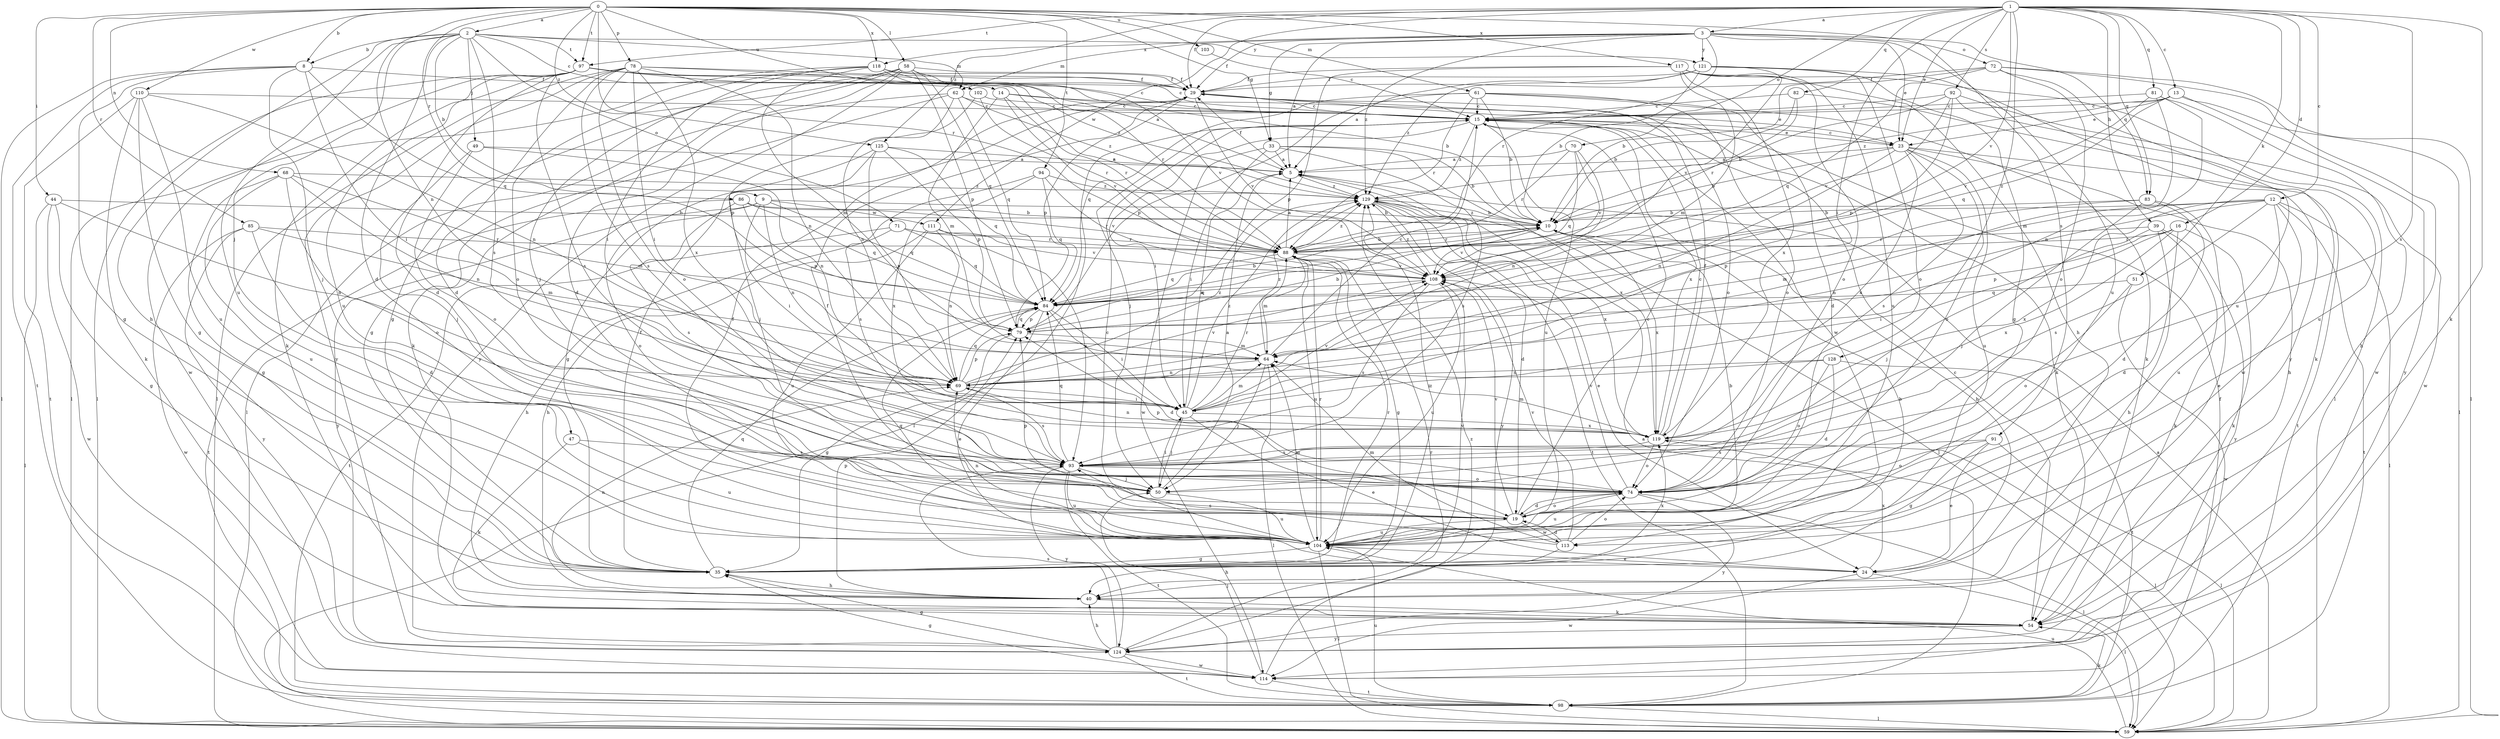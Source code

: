 strict digraph  {
0;
1;
2;
3;
5;
8;
9;
10;
12;
13;
14;
15;
16;
19;
23;
24;
29;
33;
35;
39;
40;
44;
45;
47;
49;
50;
51;
54;
58;
59;
61;
62;
64;
68;
69;
70;
71;
72;
74;
78;
79;
81;
82;
83;
84;
85;
86;
88;
91;
92;
93;
94;
97;
98;
102;
103;
104;
108;
110;
111;
113;
114;
117;
118;
119;
121;
124;
125;
128;
129;
0 -> 2  [label=a];
0 -> 8  [label=b];
0 -> 33  [label=g];
0 -> 44  [label=i];
0 -> 58  [label=l];
0 -> 61  [label=m];
0 -> 68  [label=n];
0 -> 69  [label=n];
0 -> 78  [label=p];
0 -> 85  [label=r];
0 -> 86  [label=r];
0 -> 88  [label=r];
0 -> 91  [label=s];
0 -> 94  [label=t];
0 -> 97  [label=t];
0 -> 102  [label=u];
0 -> 103  [label=u];
0 -> 110  [label=w];
0 -> 117  [label=x];
0 -> 118  [label=x];
0 -> 125  [label=z];
1 -> 3  [label=a];
1 -> 12  [label=c];
1 -> 13  [label=c];
1 -> 16  [label=d];
1 -> 23  [label=e];
1 -> 29  [label=f];
1 -> 39  [label=h];
1 -> 45  [label=i];
1 -> 51  [label=k];
1 -> 54  [label=k];
1 -> 70  [label=o];
1 -> 81  [label=q];
1 -> 82  [label=q];
1 -> 83  [label=q];
1 -> 92  [label=s];
1 -> 93  [label=s];
1 -> 97  [label=t];
1 -> 108  [label=v];
1 -> 111  [label=w];
1 -> 125  [label=z];
1 -> 128  [label=z];
2 -> 8  [label=b];
2 -> 9  [label=b];
2 -> 14  [label=c];
2 -> 19  [label=d];
2 -> 40  [label=h];
2 -> 47  [label=j];
2 -> 49  [label=j];
2 -> 62  [label=m];
2 -> 71  [label=o];
2 -> 93  [label=s];
2 -> 97  [label=t];
2 -> 104  [label=u];
2 -> 121  [label=y];
3 -> 5  [label=a];
3 -> 23  [label=e];
3 -> 29  [label=f];
3 -> 33  [label=g];
3 -> 62  [label=m];
3 -> 72  [label=o];
3 -> 83  [label=q];
3 -> 88  [label=r];
3 -> 104  [label=u];
3 -> 118  [label=x];
3 -> 121  [label=y];
3 -> 129  [label=z];
5 -> 29  [label=f];
5 -> 59  [label=l];
5 -> 129  [label=z];
8 -> 29  [label=f];
8 -> 35  [label=g];
8 -> 45  [label=i];
8 -> 50  [label=j];
8 -> 59  [label=l];
8 -> 84  [label=q];
8 -> 98  [label=t];
9 -> 10  [label=b];
9 -> 45  [label=i];
9 -> 69  [label=n];
9 -> 74  [label=o];
9 -> 84  [label=q];
9 -> 111  [label=w];
9 -> 124  [label=y];
10 -> 88  [label=r];
10 -> 108  [label=v];
10 -> 119  [label=x];
10 -> 129  [label=z];
12 -> 10  [label=b];
12 -> 59  [label=l];
12 -> 64  [label=m];
12 -> 69  [label=n];
12 -> 93  [label=s];
12 -> 98  [label=t];
12 -> 104  [label=u];
12 -> 113  [label=w];
12 -> 119  [label=x];
13 -> 15  [label=c];
13 -> 23  [label=e];
13 -> 59  [label=l];
13 -> 84  [label=q];
13 -> 124  [label=y];
13 -> 129  [label=z];
14 -> 15  [label=c];
14 -> 23  [label=e];
14 -> 64  [label=m];
14 -> 88  [label=r];
14 -> 108  [label=v];
15 -> 23  [label=e];
15 -> 45  [label=i];
15 -> 50  [label=j];
15 -> 54  [label=k];
15 -> 59  [label=l];
15 -> 104  [label=u];
15 -> 113  [label=w];
15 -> 119  [label=x];
15 -> 129  [label=z];
16 -> 19  [label=d];
16 -> 45  [label=i];
16 -> 54  [label=k];
16 -> 79  [label=p];
16 -> 88  [label=r];
16 -> 119  [label=x];
19 -> 15  [label=c];
19 -> 29  [label=f];
19 -> 74  [label=o];
19 -> 79  [label=p];
19 -> 104  [label=u];
19 -> 108  [label=v];
19 -> 113  [label=w];
23 -> 5  [label=a];
23 -> 10  [label=b];
23 -> 15  [label=c];
23 -> 40  [label=h];
23 -> 69  [label=n];
23 -> 74  [label=o];
23 -> 93  [label=s];
23 -> 98  [label=t];
23 -> 104  [label=u];
23 -> 119  [label=x];
24 -> 10  [label=b];
24 -> 59  [label=l];
24 -> 114  [label=w];
24 -> 119  [label=x];
29 -> 15  [label=c];
29 -> 74  [label=o];
29 -> 79  [label=p];
29 -> 108  [label=v];
33 -> 5  [label=a];
33 -> 10  [label=b];
33 -> 45  [label=i];
33 -> 93  [label=s];
33 -> 114  [label=w];
33 -> 119  [label=x];
35 -> 10  [label=b];
35 -> 29  [label=f];
35 -> 40  [label=h];
35 -> 84  [label=q];
35 -> 88  [label=r];
35 -> 108  [label=v];
35 -> 119  [label=x];
35 -> 129  [label=z];
39 -> 40  [label=h];
39 -> 50  [label=j];
39 -> 54  [label=k];
39 -> 88  [label=r];
39 -> 124  [label=y];
40 -> 54  [label=k];
40 -> 69  [label=n];
40 -> 79  [label=p];
44 -> 10  [label=b];
44 -> 35  [label=g];
44 -> 59  [label=l];
44 -> 69  [label=n];
44 -> 114  [label=w];
45 -> 5  [label=a];
45 -> 24  [label=e];
45 -> 50  [label=j];
45 -> 64  [label=m];
45 -> 88  [label=r];
45 -> 108  [label=v];
45 -> 119  [label=x];
45 -> 129  [label=z];
47 -> 54  [label=k];
47 -> 93  [label=s];
47 -> 104  [label=u];
49 -> 5  [label=a];
49 -> 50  [label=j];
49 -> 69  [label=n];
49 -> 74  [label=o];
50 -> 5  [label=a];
50 -> 45  [label=i];
50 -> 104  [label=u];
51 -> 74  [label=o];
51 -> 84  [label=q];
51 -> 114  [label=w];
54 -> 15  [label=c];
54 -> 124  [label=y];
58 -> 19  [label=d];
58 -> 29  [label=f];
58 -> 35  [label=g];
58 -> 50  [label=j];
58 -> 54  [label=k];
58 -> 79  [label=p];
58 -> 84  [label=q];
58 -> 108  [label=v];
58 -> 124  [label=y];
59 -> 5  [label=a];
59 -> 104  [label=u];
61 -> 10  [label=b];
61 -> 15  [label=c];
61 -> 19  [label=d];
61 -> 54  [label=k];
61 -> 74  [label=o];
61 -> 79  [label=p];
61 -> 84  [label=q];
61 -> 88  [label=r];
62 -> 15  [label=c];
62 -> 35  [label=g];
62 -> 59  [label=l];
62 -> 69  [label=n];
62 -> 84  [label=q];
62 -> 129  [label=z];
64 -> 15  [label=c];
64 -> 50  [label=j];
64 -> 59  [label=l];
64 -> 69  [label=n];
64 -> 129  [label=z];
68 -> 35  [label=g];
68 -> 64  [label=m];
68 -> 69  [label=n];
68 -> 74  [label=o];
68 -> 104  [label=u];
68 -> 129  [label=z];
69 -> 45  [label=i];
69 -> 79  [label=p];
69 -> 84  [label=q];
69 -> 93  [label=s];
69 -> 108  [label=v];
69 -> 129  [label=z];
70 -> 5  [label=a];
70 -> 69  [label=n];
70 -> 84  [label=q];
70 -> 88  [label=r];
70 -> 108  [label=v];
71 -> 40  [label=h];
71 -> 84  [label=q];
71 -> 88  [label=r];
71 -> 98  [label=t];
71 -> 108  [label=v];
72 -> 10  [label=b];
72 -> 29  [label=f];
72 -> 59  [label=l];
72 -> 74  [label=o];
72 -> 84  [label=q];
72 -> 104  [label=u];
72 -> 114  [label=w];
74 -> 19  [label=d];
74 -> 59  [label=l];
74 -> 79  [label=p];
74 -> 104  [label=u];
74 -> 108  [label=v];
74 -> 124  [label=y];
78 -> 5  [label=a];
78 -> 19  [label=d];
78 -> 29  [label=f];
78 -> 45  [label=i];
78 -> 59  [label=l];
78 -> 69  [label=n];
78 -> 74  [label=o];
78 -> 93  [label=s];
78 -> 119  [label=x];
78 -> 124  [label=y];
79 -> 10  [label=b];
79 -> 35  [label=g];
79 -> 64  [label=m];
79 -> 84  [label=q];
81 -> 15  [label=c];
81 -> 40  [label=h];
81 -> 64  [label=m];
81 -> 69  [label=n];
81 -> 108  [label=v];
82 -> 10  [label=b];
82 -> 15  [label=c];
82 -> 54  [label=k];
82 -> 88  [label=r];
83 -> 10  [label=b];
83 -> 19  [label=d];
83 -> 24  [label=e];
83 -> 50  [label=j];
83 -> 79  [label=p];
84 -> 10  [label=b];
84 -> 19  [label=d];
84 -> 24  [label=e];
84 -> 45  [label=i];
84 -> 79  [label=p];
85 -> 19  [label=d];
85 -> 64  [label=m];
85 -> 88  [label=r];
85 -> 114  [label=w];
85 -> 124  [label=y];
86 -> 10  [label=b];
86 -> 79  [label=p];
86 -> 84  [label=q];
86 -> 88  [label=r];
86 -> 93  [label=s];
86 -> 98  [label=t];
88 -> 5  [label=a];
88 -> 10  [label=b];
88 -> 35  [label=g];
88 -> 64  [label=m];
88 -> 84  [label=q];
88 -> 104  [label=u];
88 -> 108  [label=v];
88 -> 129  [label=z];
91 -> 24  [label=e];
91 -> 35  [label=g];
91 -> 59  [label=l];
91 -> 74  [label=o];
91 -> 93  [label=s];
92 -> 10  [label=b];
92 -> 15  [label=c];
92 -> 79  [label=p];
92 -> 104  [label=u];
92 -> 108  [label=v];
92 -> 114  [label=w];
93 -> 50  [label=j];
93 -> 74  [label=o];
93 -> 84  [label=q];
93 -> 98  [label=t];
93 -> 104  [label=u];
93 -> 124  [label=y];
94 -> 84  [label=q];
94 -> 93  [label=s];
94 -> 108  [label=v];
94 -> 119  [label=x];
94 -> 129  [label=z];
97 -> 15  [label=c];
97 -> 19  [label=d];
97 -> 29  [label=f];
97 -> 54  [label=k];
97 -> 59  [label=l];
97 -> 88  [label=r];
97 -> 93  [label=s];
97 -> 104  [label=u];
97 -> 114  [label=w];
97 -> 129  [label=z];
98 -> 5  [label=a];
98 -> 29  [label=f];
98 -> 54  [label=k];
98 -> 59  [label=l];
98 -> 104  [label=u];
102 -> 15  [label=c];
102 -> 79  [label=p];
102 -> 88  [label=r];
103 -> 15  [label=c];
104 -> 10  [label=b];
104 -> 15  [label=c];
104 -> 24  [label=e];
104 -> 29  [label=f];
104 -> 35  [label=g];
104 -> 59  [label=l];
104 -> 64  [label=m];
104 -> 69  [label=n];
104 -> 84  [label=q];
104 -> 88  [label=r];
108 -> 84  [label=q];
108 -> 93  [label=s];
108 -> 104  [label=u];
108 -> 129  [label=z];
110 -> 15  [label=c];
110 -> 35  [label=g];
110 -> 54  [label=k];
110 -> 69  [label=n];
110 -> 98  [label=t];
110 -> 104  [label=u];
111 -> 40  [label=h];
111 -> 69  [label=n];
111 -> 88  [label=r];
111 -> 93  [label=s];
111 -> 104  [label=u];
113 -> 19  [label=d];
113 -> 40  [label=h];
113 -> 64  [label=m];
113 -> 74  [label=o];
113 -> 93  [label=s];
113 -> 108  [label=v];
114 -> 35  [label=g];
114 -> 50  [label=j];
114 -> 98  [label=t];
114 -> 129  [label=z];
117 -> 29  [label=f];
117 -> 40  [label=h];
117 -> 59  [label=l];
117 -> 64  [label=m];
117 -> 74  [label=o];
117 -> 79  [label=p];
117 -> 104  [label=u];
117 -> 119  [label=x];
118 -> 10  [label=b];
118 -> 15  [label=c];
118 -> 29  [label=f];
118 -> 45  [label=i];
118 -> 59  [label=l];
118 -> 64  [label=m];
118 -> 74  [label=o];
118 -> 88  [label=r];
119 -> 15  [label=c];
119 -> 29  [label=f];
119 -> 59  [label=l];
119 -> 64  [label=m];
119 -> 69  [label=n];
119 -> 74  [label=o];
119 -> 93  [label=s];
121 -> 5  [label=a];
121 -> 10  [label=b];
121 -> 29  [label=f];
121 -> 35  [label=g];
121 -> 74  [label=o];
121 -> 108  [label=v];
121 -> 124  [label=y];
121 -> 129  [label=z];
124 -> 35  [label=g];
124 -> 40  [label=h];
124 -> 88  [label=r];
124 -> 93  [label=s];
124 -> 98  [label=t];
124 -> 114  [label=w];
125 -> 5  [label=a];
125 -> 35  [label=g];
125 -> 50  [label=j];
125 -> 69  [label=n];
125 -> 79  [label=p];
125 -> 84  [label=q];
128 -> 19  [label=d];
128 -> 45  [label=i];
128 -> 69  [label=n];
128 -> 74  [label=o];
128 -> 98  [label=t];
129 -> 10  [label=b];
129 -> 19  [label=d];
129 -> 24  [label=e];
129 -> 98  [label=t];
129 -> 119  [label=x];
129 -> 124  [label=y];
}
